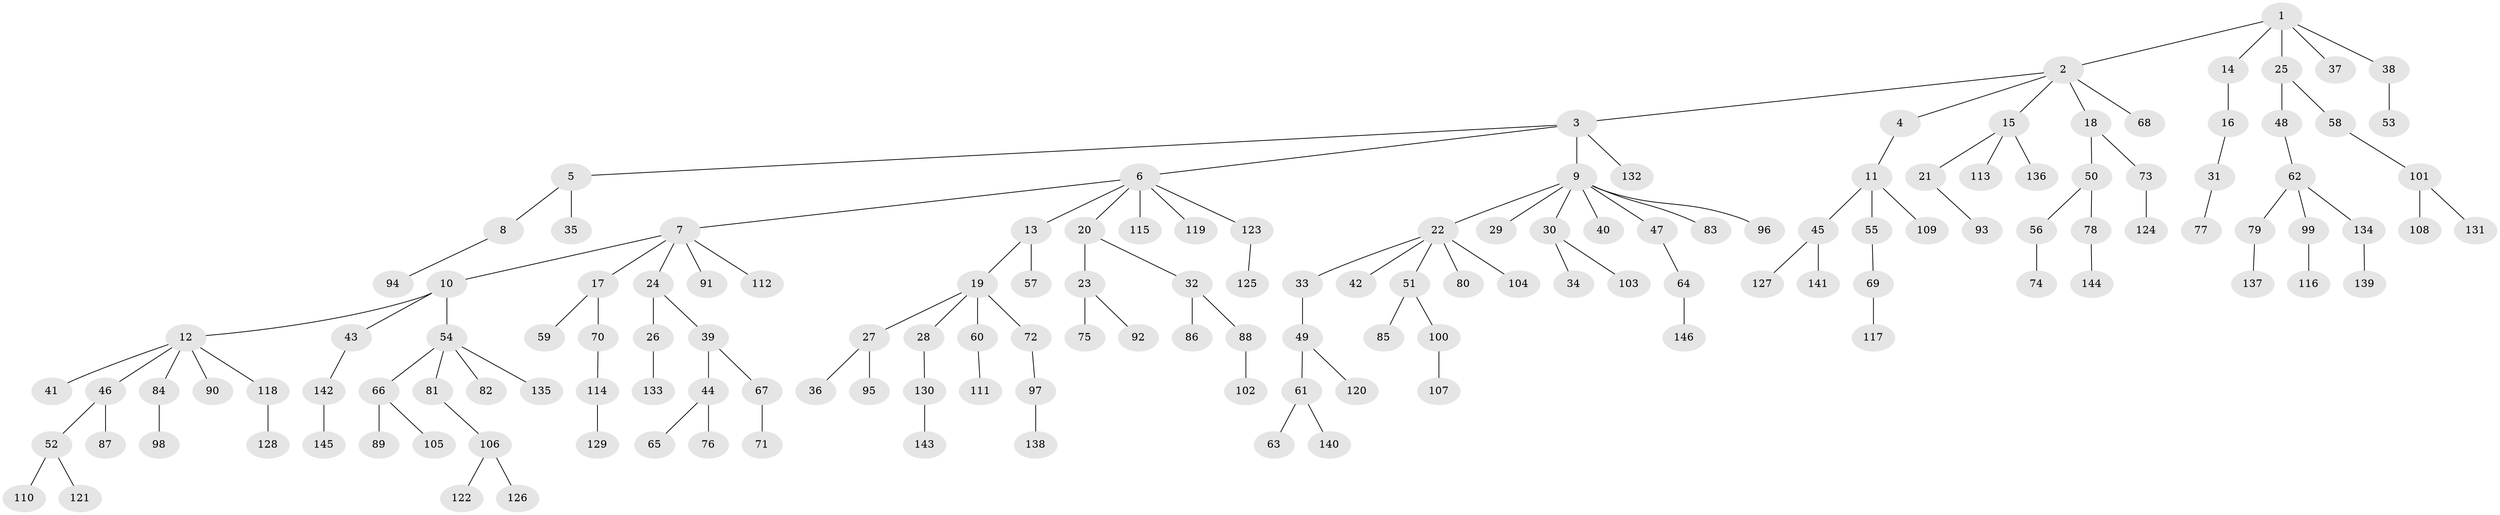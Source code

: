 // coarse degree distribution, {9: 0.022988505747126436, 2: 0.14942528735632185, 3: 0.08045977011494253, 7: 0.011494252873563218, 6: 0.034482758620689655, 5: 0.034482758620689655, 4: 0.034482758620689655, 1: 0.632183908045977}
// Generated by graph-tools (version 1.1) at 2025/19/03/04/25 18:19:04]
// undirected, 146 vertices, 145 edges
graph export_dot {
graph [start="1"]
  node [color=gray90,style=filled];
  1;
  2;
  3;
  4;
  5;
  6;
  7;
  8;
  9;
  10;
  11;
  12;
  13;
  14;
  15;
  16;
  17;
  18;
  19;
  20;
  21;
  22;
  23;
  24;
  25;
  26;
  27;
  28;
  29;
  30;
  31;
  32;
  33;
  34;
  35;
  36;
  37;
  38;
  39;
  40;
  41;
  42;
  43;
  44;
  45;
  46;
  47;
  48;
  49;
  50;
  51;
  52;
  53;
  54;
  55;
  56;
  57;
  58;
  59;
  60;
  61;
  62;
  63;
  64;
  65;
  66;
  67;
  68;
  69;
  70;
  71;
  72;
  73;
  74;
  75;
  76;
  77;
  78;
  79;
  80;
  81;
  82;
  83;
  84;
  85;
  86;
  87;
  88;
  89;
  90;
  91;
  92;
  93;
  94;
  95;
  96;
  97;
  98;
  99;
  100;
  101;
  102;
  103;
  104;
  105;
  106;
  107;
  108;
  109;
  110;
  111;
  112;
  113;
  114;
  115;
  116;
  117;
  118;
  119;
  120;
  121;
  122;
  123;
  124;
  125;
  126;
  127;
  128;
  129;
  130;
  131;
  132;
  133;
  134;
  135;
  136;
  137;
  138;
  139;
  140;
  141;
  142;
  143;
  144;
  145;
  146;
  1 -- 2;
  1 -- 14;
  1 -- 25;
  1 -- 37;
  1 -- 38;
  2 -- 3;
  2 -- 4;
  2 -- 15;
  2 -- 18;
  2 -- 68;
  3 -- 5;
  3 -- 6;
  3 -- 9;
  3 -- 132;
  4 -- 11;
  5 -- 8;
  5 -- 35;
  6 -- 7;
  6 -- 13;
  6 -- 20;
  6 -- 115;
  6 -- 119;
  6 -- 123;
  7 -- 10;
  7 -- 17;
  7 -- 24;
  7 -- 91;
  7 -- 112;
  8 -- 94;
  9 -- 22;
  9 -- 29;
  9 -- 30;
  9 -- 40;
  9 -- 47;
  9 -- 83;
  9 -- 96;
  10 -- 12;
  10 -- 43;
  10 -- 54;
  11 -- 45;
  11 -- 55;
  11 -- 109;
  12 -- 41;
  12 -- 46;
  12 -- 84;
  12 -- 90;
  12 -- 118;
  13 -- 19;
  13 -- 57;
  14 -- 16;
  15 -- 21;
  15 -- 113;
  15 -- 136;
  16 -- 31;
  17 -- 59;
  17 -- 70;
  18 -- 50;
  18 -- 73;
  19 -- 27;
  19 -- 28;
  19 -- 60;
  19 -- 72;
  20 -- 23;
  20 -- 32;
  21 -- 93;
  22 -- 33;
  22 -- 42;
  22 -- 51;
  22 -- 80;
  22 -- 104;
  23 -- 75;
  23 -- 92;
  24 -- 26;
  24 -- 39;
  25 -- 48;
  25 -- 58;
  26 -- 133;
  27 -- 36;
  27 -- 95;
  28 -- 130;
  30 -- 34;
  30 -- 103;
  31 -- 77;
  32 -- 86;
  32 -- 88;
  33 -- 49;
  38 -- 53;
  39 -- 44;
  39 -- 67;
  43 -- 142;
  44 -- 65;
  44 -- 76;
  45 -- 127;
  45 -- 141;
  46 -- 52;
  46 -- 87;
  47 -- 64;
  48 -- 62;
  49 -- 61;
  49 -- 120;
  50 -- 56;
  50 -- 78;
  51 -- 85;
  51 -- 100;
  52 -- 110;
  52 -- 121;
  54 -- 66;
  54 -- 81;
  54 -- 82;
  54 -- 135;
  55 -- 69;
  56 -- 74;
  58 -- 101;
  60 -- 111;
  61 -- 63;
  61 -- 140;
  62 -- 79;
  62 -- 99;
  62 -- 134;
  64 -- 146;
  66 -- 89;
  66 -- 105;
  67 -- 71;
  69 -- 117;
  70 -- 114;
  72 -- 97;
  73 -- 124;
  78 -- 144;
  79 -- 137;
  81 -- 106;
  84 -- 98;
  88 -- 102;
  97 -- 138;
  99 -- 116;
  100 -- 107;
  101 -- 108;
  101 -- 131;
  106 -- 122;
  106 -- 126;
  114 -- 129;
  118 -- 128;
  123 -- 125;
  130 -- 143;
  134 -- 139;
  142 -- 145;
}
